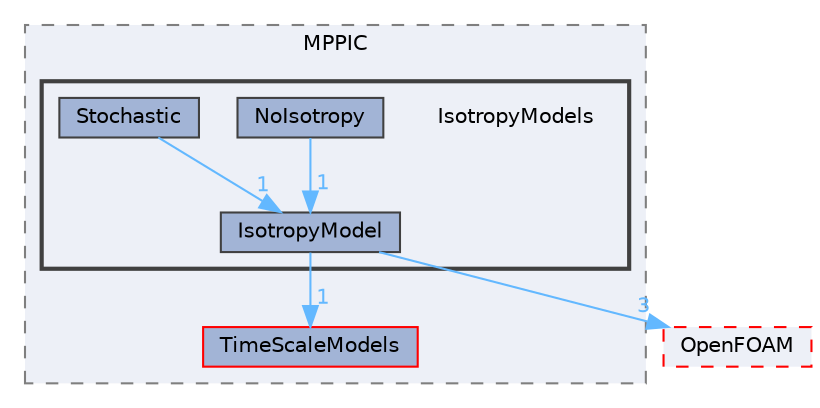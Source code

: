 digraph "src/lagrangian/intermediate/submodels/MPPIC/IsotropyModels"
{
 // LATEX_PDF_SIZE
  bgcolor="transparent";
  edge [fontname=Helvetica,fontsize=10,labelfontname=Helvetica,labelfontsize=10];
  node [fontname=Helvetica,fontsize=10,shape=box,height=0.2,width=0.4];
  compound=true
  subgraph clusterdir_a5b7b518592fef4af5ad7ba70d45069c {
    graph [ bgcolor="#edf0f7", pencolor="grey50", label="MPPIC", fontname=Helvetica,fontsize=10 style="filled,dashed", URL="dir_a5b7b518592fef4af5ad7ba70d45069c.html",tooltip=""]
  dir_eb34afd0ce3dd2051d17f60c79db9853 [label="TimeScaleModels", fillcolor="#a2b4d6", color="red", style="filled", URL="dir_eb34afd0ce3dd2051d17f60c79db9853.html",tooltip=""];
  subgraph clusterdir_5ebf5441bb19562900f53624daac8cc1 {
    graph [ bgcolor="#edf0f7", pencolor="grey25", label="", fontname=Helvetica,fontsize=10 style="filled,bold", URL="dir_5ebf5441bb19562900f53624daac8cc1.html",tooltip=""]
    dir_5ebf5441bb19562900f53624daac8cc1 [shape=plaintext, label="IsotropyModels"];
  dir_a90a64b49b311eb4730f048fb9c5d106 [label="IsotropyModel", fillcolor="#a2b4d6", color="grey25", style="filled", URL="dir_a90a64b49b311eb4730f048fb9c5d106.html",tooltip=""];
  dir_393074b35729003fd09102fabe9dc9e7 [label="NoIsotropy", fillcolor="#a2b4d6", color="grey25", style="filled", URL="dir_393074b35729003fd09102fabe9dc9e7.html",tooltip=""];
  dir_69c9efdb6d88b3b0bf2a1c373b0d0544 [label="Stochastic", fillcolor="#a2b4d6", color="grey25", style="filled", URL="dir_69c9efdb6d88b3b0bf2a1c373b0d0544.html",tooltip=""];
  }
  }
  dir_c5473ff19b20e6ec4dfe5c310b3778a8 [label="OpenFOAM", fillcolor="#edf0f7", color="red", style="filled,dashed", URL="dir_c5473ff19b20e6ec4dfe5c310b3778a8.html",tooltip=""];
  dir_a90a64b49b311eb4730f048fb9c5d106->dir_c5473ff19b20e6ec4dfe5c310b3778a8 [headlabel="3", labeldistance=1.5 headhref="dir_001985_002695.html" href="dir_001985_002695.html" color="steelblue1" fontcolor="steelblue1"];
  dir_a90a64b49b311eb4730f048fb9c5d106->dir_eb34afd0ce3dd2051d17f60c79db9853 [headlabel="1", labeldistance=1.5 headhref="dir_001985_004043.html" href="dir_001985_004043.html" color="steelblue1" fontcolor="steelblue1"];
  dir_393074b35729003fd09102fabe9dc9e7->dir_a90a64b49b311eb4730f048fb9c5d106 [headlabel="1", labeldistance=1.5 headhref="dir_002560_001985.html" href="dir_002560_001985.html" color="steelblue1" fontcolor="steelblue1"];
  dir_69c9efdb6d88b3b0bf2a1c373b0d0544->dir_a90a64b49b311eb4730f048fb9c5d106 [headlabel="1", labeldistance=1.5 headhref="dir_003774_001985.html" href="dir_003774_001985.html" color="steelblue1" fontcolor="steelblue1"];
}
